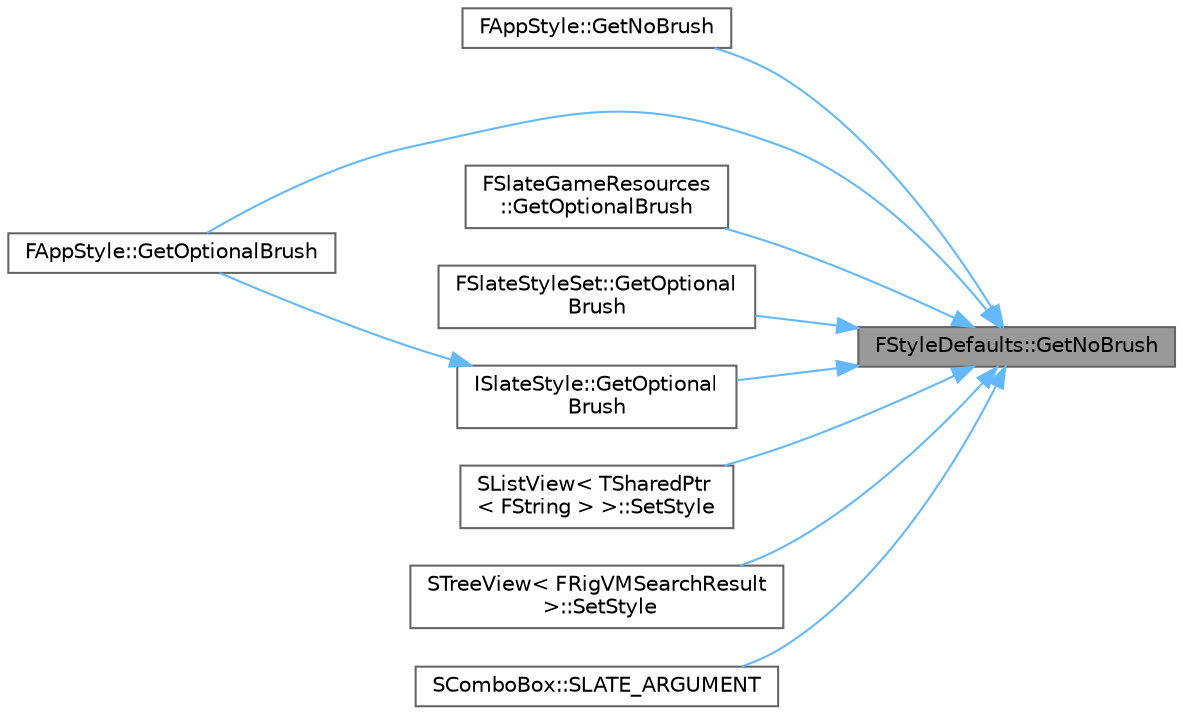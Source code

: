 digraph "FStyleDefaults::GetNoBrush"
{
 // INTERACTIVE_SVG=YES
 // LATEX_PDF_SIZE
  bgcolor="transparent";
  edge [fontname=Helvetica,fontsize=10,labelfontname=Helvetica,labelfontsize=10];
  node [fontname=Helvetica,fontsize=10,shape=box,height=0.2,width=0.4];
  rankdir="RL";
  Node1 [id="Node000001",label="FStyleDefaults::GetNoBrush",height=0.2,width=0.4,color="gray40", fillcolor="grey60", style="filled", fontcolor="black",tooltip=" "];
  Node1 -> Node2 [id="edge1_Node000001_Node000002",dir="back",color="steelblue1",style="solid",tooltip=" "];
  Node2 [id="Node000002",label="FAppStyle::GetNoBrush",height=0.2,width=0.4,color="grey40", fillcolor="white", style="filled",URL="$d3/d1e/classFAppStyle.html#ab108b0e7f30847eeebd54a725bc29a3b",tooltip=" "];
  Node1 -> Node3 [id="edge2_Node000001_Node000003",dir="back",color="steelblue1",style="solid",tooltip=" "];
  Node3 [id="Node000003",label="FAppStyle::GetOptionalBrush",height=0.2,width=0.4,color="grey40", fillcolor="white", style="filled",URL="$d3/d1e/classFAppStyle.html#a3715b4b4241ee2027855e0ac975290cc",tooltip=" "];
  Node1 -> Node4 [id="edge3_Node000001_Node000004",dir="back",color="steelblue1",style="solid",tooltip=" "];
  Node4 [id="Node000004",label="FSlateGameResources\l::GetOptionalBrush",height=0.2,width=0.4,color="grey40", fillcolor="white", style="filled",URL="$d5/d6e/classFSlateGameResources.html#a0fa3b556a748694c4fb6f9f929fae518",tooltip="Just like GetBrush, but returns DefaultBrush instead of the \"missing brush\" image when the resource i..."];
  Node1 -> Node5 [id="edge4_Node000001_Node000005",dir="back",color="steelblue1",style="solid",tooltip=" "];
  Node5 [id="Node000005",label="FSlateStyleSet::GetOptional\lBrush",height=0.2,width=0.4,color="grey40", fillcolor="white", style="filled",URL="$da/d55/classFSlateStyleSet.html#aa835c1ecf45844ef7f430010aaa51c41",tooltip="Just like GetBrush, but returns DefaultBrush instead of the \"missing brush\" image when the resource i..."];
  Node1 -> Node6 [id="edge5_Node000001_Node000006",dir="back",color="steelblue1",style="solid",tooltip=" "];
  Node6 [id="Node000006",label="ISlateStyle::GetOptional\lBrush",height=0.2,width=0.4,color="grey40", fillcolor="white", style="filled",URL="$dc/d4d/classISlateStyle.html#a38b3eed9744383439c32d533ad570c2f",tooltip="Just like GetBrush, but returns DefaultBrush instead of the \"missing brush\" image when the resource i..."];
  Node6 -> Node3 [id="edge6_Node000006_Node000003",dir="back",color="steelblue1",style="solid",tooltip=" "];
  Node1 -> Node7 [id="edge7_Node000001_Node000007",dir="back",color="steelblue1",style="solid",tooltip=" "];
  Node7 [id="Node000007",label="SListView\< TSharedPtr\l\< FString \> \>::SetStyle",height=0.2,width=0.4,color="grey40", fillcolor="white", style="filled",URL="$d1/dc1/classSListView.html#a255a64af3329b55e7f134e0ed695b551",tooltip=" "];
  Node1 -> Node8 [id="edge8_Node000001_Node000008",dir="back",color="steelblue1",style="solid",tooltip=" "];
  Node8 [id="Node000008",label="STreeView\< FRigVMSearchResult\l \>::SetStyle",height=0.2,width=0.4,color="grey40", fillcolor="white", style="filled",URL="$de/d1d/classSTreeView.html#a73e090170e1b57309ed5482bbb3569fb",tooltip=" "];
  Node1 -> Node9 [id="edge9_Node000001_Node000009",dir="back",color="steelblue1",style="solid",tooltip=" "];
  Node9 [id="Node000009",label="SComboBox::SLATE_ARGUMENT",height=0.2,width=0.4,color="grey40", fillcolor="white", style="filled",URL="$da/db2/classSComboBox.html#a1e89c3c63a395864956649fccafe6324",tooltip="True if this combo's menu should be collapsed when our parent receives focus, false (default) otherwi..."];
}
